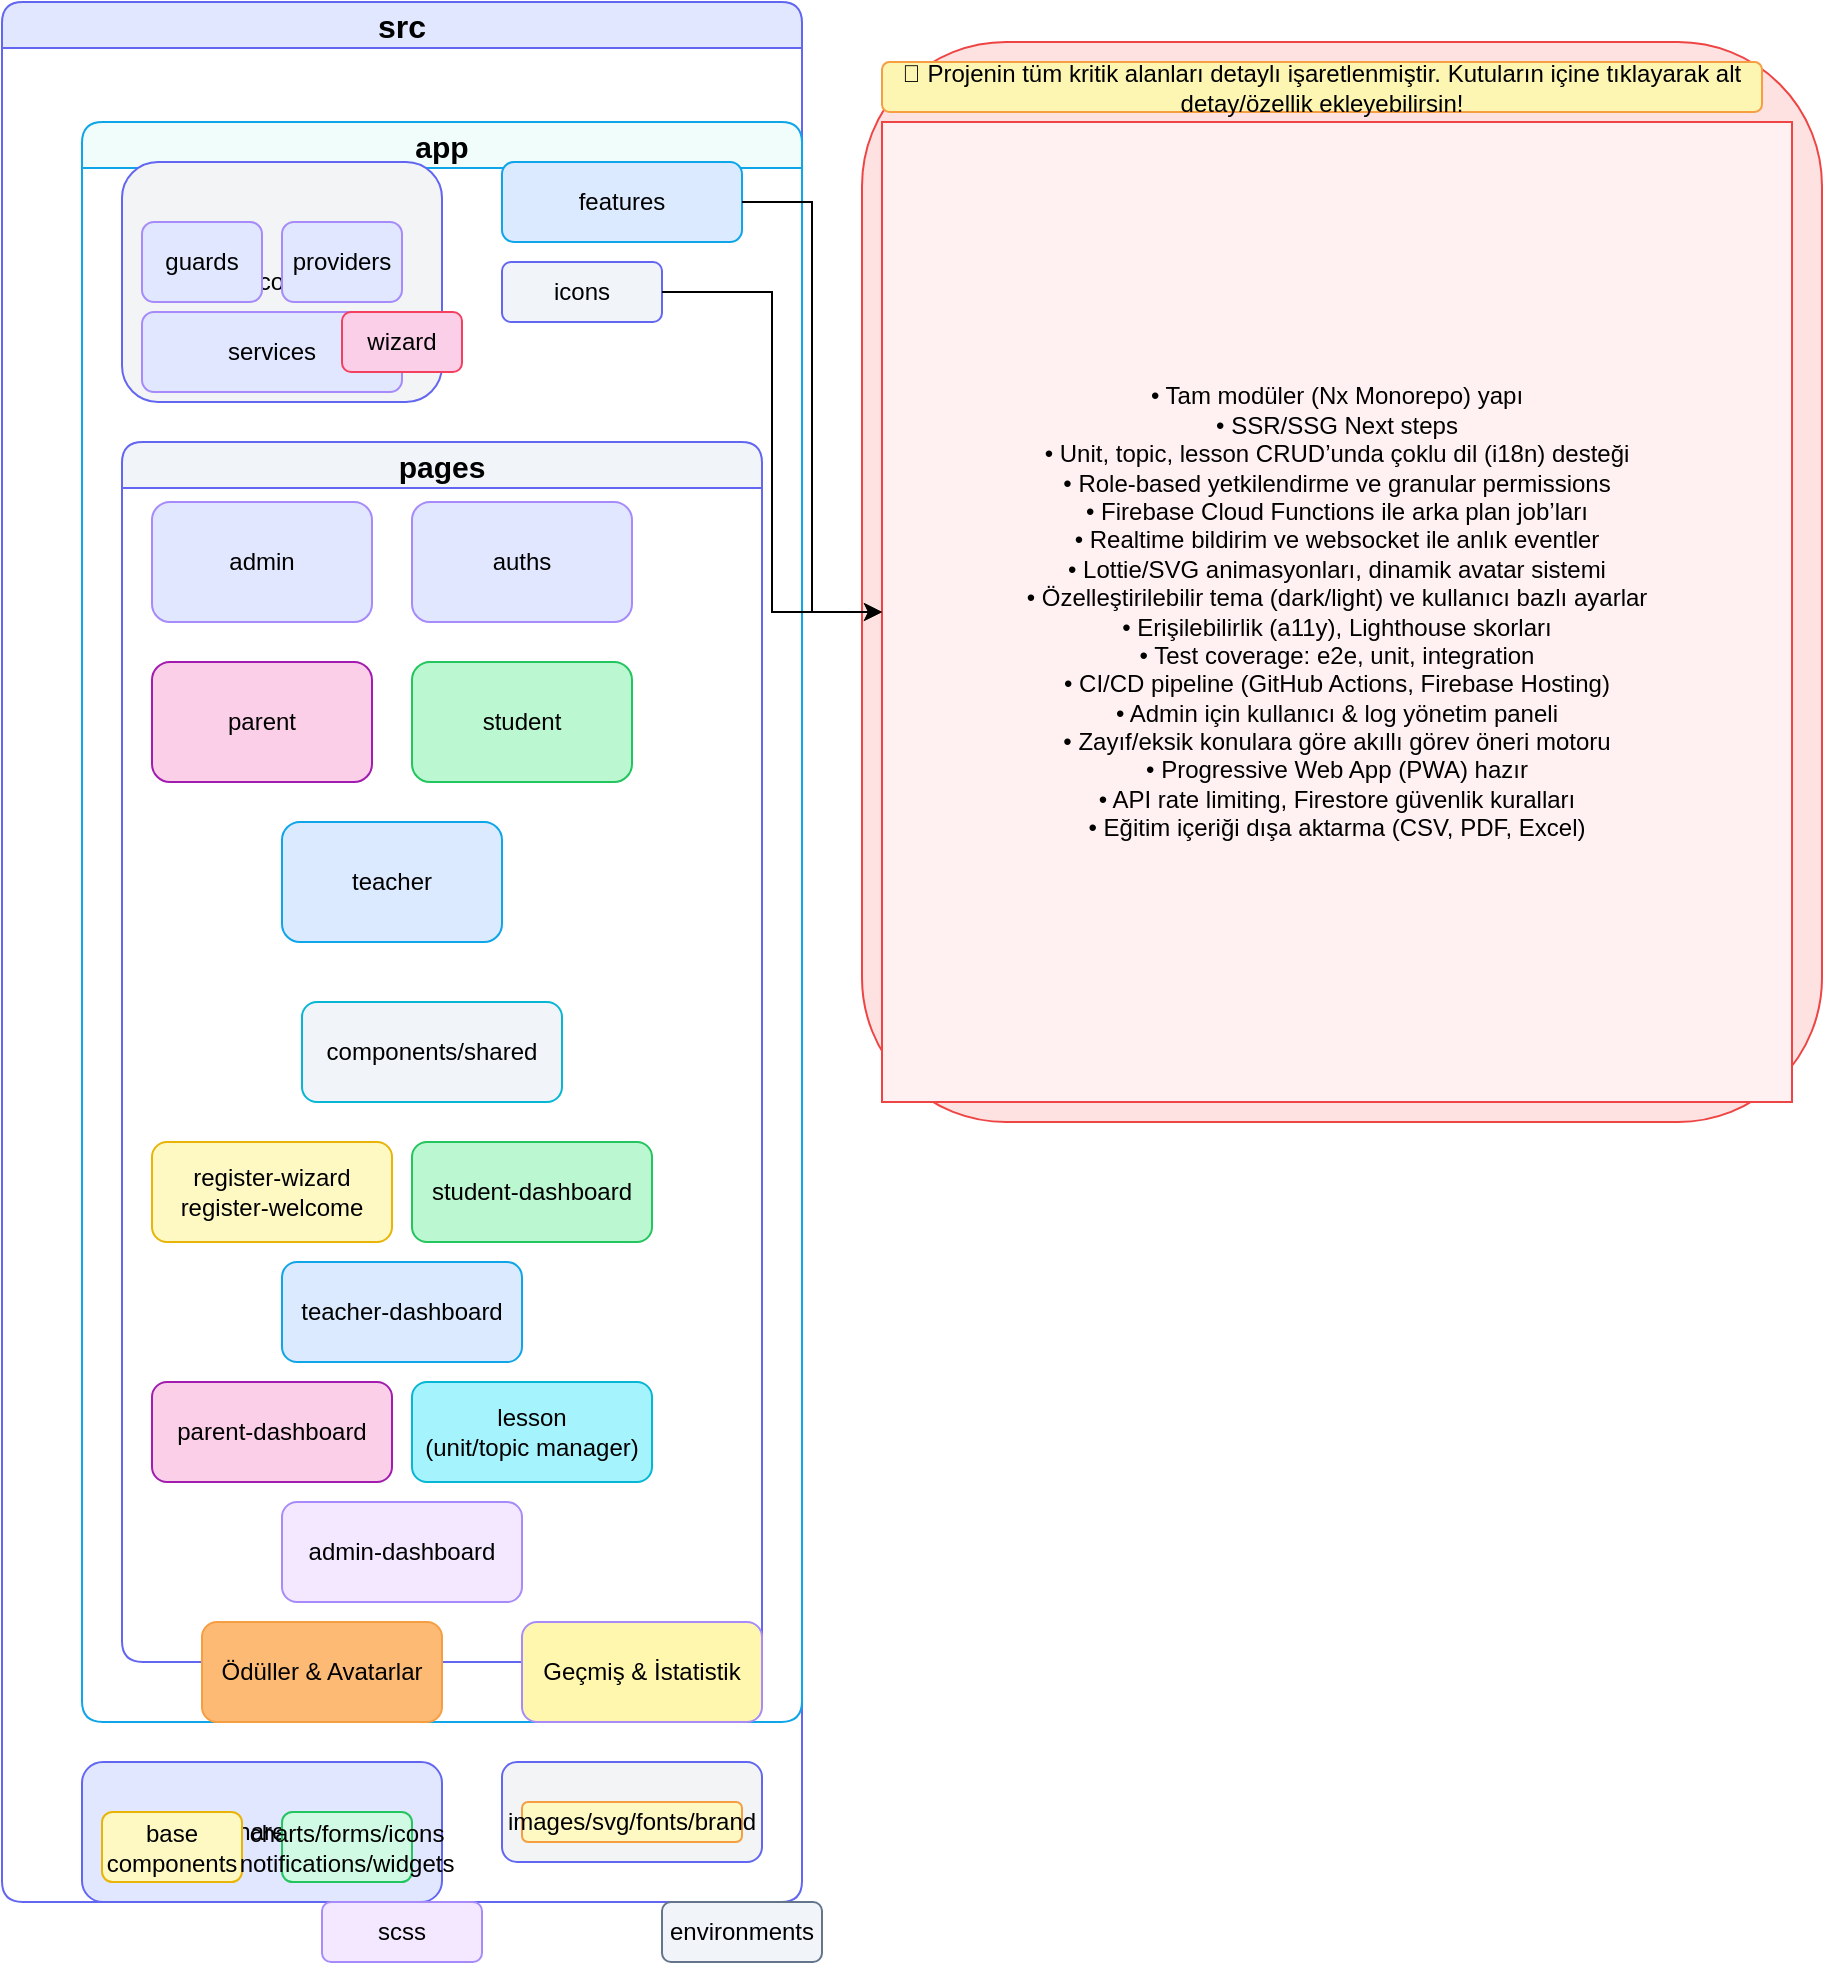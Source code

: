 <mxfile version="28.0.7">
  <diagram id="okirem-pro" name="Okirem Kapsamlı Yol Haritası">
    <mxGraphModel dx="1418" dy="752" grid="1" gridSize="10" guides="1" tooltips="1" connect="1" arrows="1" fold="1" page="1" pageScale="1" pageWidth="1800" pageHeight="1600" math="0" shadow="0">
      <root>
        <mxCell id="0" />
        <mxCell id="1" parent="0" />
        <mxCell id="100" value="src" style="swimlane;rounded=1;whiteSpace=wrap;html=1;fillColor=#e0e7ff;strokeColor=#6366f1;fontSize=16;fontStyle=1;" parent="1" vertex="1">
          <mxGeometry x="30" y="20" width="400" height="950" as="geometry" />
        </mxCell>
        <mxCell id="200" value="app" style="swimlane;rounded=1;whiteSpace=wrap;html=1;fillColor=#f0fdfa;strokeColor=#0ea5e9;fontSize=15;fontStyle=1;" parent="100" vertex="1">
          <mxGeometry x="40" y="60" width="360" height="800" as="geometry" />
        </mxCell>
        <mxCell id="210" value="core" style="rounded=1;whiteSpace=wrap;html=1;fillColor=#f3f4f6;strokeColor=#6366f1;" parent="200" vertex="1">
          <mxGeometry x="20" y="20" width="160" height="120" as="geometry" />
        </mxCell>
        <mxCell id="211" value="guards" style="rounded=1;whiteSpace=wrap;html=1;fillColor=#e0e7ff;strokeColor=#a78bfa;" parent="210" vertex="1">
          <mxGeometry x="10" y="30" width="60" height="40" as="geometry" />
        </mxCell>
        <mxCell id="212" value="providers" style="rounded=1;whiteSpace=wrap;html=1;fillColor=#e0e7ff;strokeColor=#a78bfa;" parent="210" vertex="1">
          <mxGeometry x="80" y="30" width="60" height="40" as="geometry" />
        </mxCell>
        <mxCell id="213" value="services" style="rounded=1;whiteSpace=wrap;html=1;fillColor=#e0e7ff;strokeColor=#a78bfa;" parent="210" vertex="1">
          <mxGeometry x="10" y="75" width="130" height="40" as="geometry" />
        </mxCell>
        <mxCell id="214" value="wizard" style="rounded=1;whiteSpace=wrap;html=1;fillColor=#fbcfe8;strokeColor=#f43f5e;" parent="210" vertex="1">
          <mxGeometry x="110" y="75" width="60" height="30" as="geometry" />
        </mxCell>
        <mxCell id="220" value="features" style="rounded=1;whiteSpace=wrap;html=1;fillColor=#dbeafe;strokeColor=#0ea5e9;" parent="200" vertex="1">
          <mxGeometry x="210" y="20" width="120" height="40" as="geometry" />
        </mxCell>
        <mxCell id="221" value="icons" style="rounded=1;whiteSpace=wrap;html=1;fillColor=#f1f5f9;strokeColor=#6366f1;" parent="200" vertex="1">
          <mxGeometry x="210" y="70" width="80" height="30" as="geometry" />
        </mxCell>
        <mxCell id="230" value="pages" style="swimlane;rounded=1;whiteSpace=wrap;html=1;fillColor=#f1f5f9;strokeColor=#6366f1;fontSize=15;" parent="200" vertex="1">
          <mxGeometry x="20" y="160" width="320" height="610" as="geometry" />
        </mxCell>
        <mxCell id="231" value="admin" style="rounded=1;whiteSpace=wrap;html=1;fillColor=#e0e7ff;strokeColor=#a78bfa;" parent="230" vertex="1">
          <mxGeometry x="15" y="30" width="110" height="60" as="geometry" />
        </mxCell>
        <mxCell id="232" value="auths" style="rounded=1;whiteSpace=wrap;html=1;fillColor=#e0e7ff;strokeColor=#a78bfa;" parent="230" vertex="1">
          <mxGeometry x="145" y="30" width="110" height="60" as="geometry" />
        </mxCell>
        <mxCell id="233" value="parent" style="rounded=1;whiteSpace=wrap;html=1;fillColor=#fbcfe8;strokeColor=#a21caf;" parent="230" vertex="1">
          <mxGeometry x="15" y="110" width="110" height="60" as="geometry" />
        </mxCell>
        <mxCell id="234" value="student" style="rounded=1;whiteSpace=wrap;html=1;fillColor=#bbf7d0;strokeColor=#22c55e;" parent="230" vertex="1">
          <mxGeometry x="145" y="110" width="110" height="60" as="geometry" />
        </mxCell>
        <mxCell id="235" value="teacher" style="rounded=1;whiteSpace=wrap;html=1;fillColor=#dbeafe;strokeColor=#0ea5e9;" parent="230" vertex="1">
          <mxGeometry x="80" y="190" width="110" height="60" as="geometry" />
        </mxCell>
        <mxCell id="240" value="components/shared" style="rounded=1;whiteSpace=wrap;html=1;fillColor=#f1f5f9;strokeColor=#06b6d4;" parent="230" vertex="1">
          <mxGeometry x="90" y="280" width="130" height="50" as="geometry" />
        </mxCell>
        <mxCell id="250" value="register-wizard&#xa;register-welcome" style="rounded=1;whiteSpace=wrap;html=1;fillColor=#fef9c3;strokeColor=#eab308;" parent="230" vertex="1">
          <mxGeometry x="15" y="350" width="120" height="50" as="geometry" />
        </mxCell>
        <mxCell id="251" value="student-dashboard" style="rounded=1;whiteSpace=wrap;html=1;fillColor=#bbf7d0;strokeColor=#22c55e;" parent="230" vertex="1">
          <mxGeometry x="145" y="350" width="120" height="50" as="geometry" />
        </mxCell>
        <mxCell id="252" value="teacher-dashboard" style="rounded=1;whiteSpace=wrap;html=1;fillColor=#dbeafe;strokeColor=#0ea5e9;" parent="230" vertex="1">
          <mxGeometry x="80" y="410" width="120" height="50" as="geometry" />
        </mxCell>
        <mxCell id="253" value="parent-dashboard" style="rounded=1;whiteSpace=wrap;html=1;fillColor=#fbcfe8;strokeColor=#a21caf;" parent="230" vertex="1">
          <mxGeometry x="15" y="470" width="120" height="50" as="geometry" />
        </mxCell>
        <mxCell id="254" value="lesson&#xa;(unit/topic manager)" style="rounded=1;whiteSpace=wrap;html=1;fillColor=#a5f3fc;strokeColor=#06b6d4;" parent="230" vertex="1">
          <mxGeometry x="145" y="470" width="120" height="50" as="geometry" />
        </mxCell>
        <mxCell id="255" value="admin-dashboard" style="rounded=1;whiteSpace=wrap;html=1;fillColor=#f3e8ff;strokeColor=#a78bfa;" parent="230" vertex="1">
          <mxGeometry x="80" y="530" width="120" height="50" as="geometry" />
        </mxCell>
        <mxCell id="256" value="Geçmiş &amp; İstatistik" style="rounded=1;whiteSpace=wrap;html=1;fillColor=#fff7ae;strokeColor=#a78bfa;" parent="230" vertex="1">
          <mxGeometry x="200" y="590" width="120" height="50" as="geometry" />
        </mxCell>
        <mxCell id="257" value="Ödüller &amp; Avatarlar" style="rounded=1;whiteSpace=wrap;html=1;fillColor=#fdba74;strokeColor=#f59e42;" parent="230" vertex="1">
          <mxGeometry x="40" y="590" width="120" height="50" as="geometry" />
        </mxCell>
        <mxCell id="300" value="shared" style="rounded=1;whiteSpace=wrap;html=1;fillColor=#e0e7ff;strokeColor=#6366f1;" parent="100" vertex="1">
          <mxGeometry x="40" y="880" width="180" height="70" as="geometry" />
        </mxCell>
        <mxCell id="301" value="base&#xa;components" style="rounded=1;whiteSpace=wrap;html=1;fillColor=#fef9c3;strokeColor=#eab308;" parent="300" vertex="1">
          <mxGeometry x="10" y="25" width="70" height="35" as="geometry" />
        </mxCell>
        <mxCell id="302" value="charts/forms/icons&#xa;notifications/widgets" style="rounded=1;whiteSpace=wrap;html=1;fillColor=#d1fae5;strokeColor=#22c55e;" parent="300" vertex="1">
          <mxGeometry x="100" y="25" width="65" height="35" as="geometry" />
        </mxCell>
        <mxCell id="400" value="assets" style="rounded=1;whiteSpace=wrap;html=1;fillColor=#f3f4f6;strokeColor=#6366f1;" parent="100" vertex="1">
          <mxGeometry x="250" y="880" width="130" height="50" as="geometry" />
        </mxCell>
        <mxCell id="401" value="images/svg/fonts/brand" style="rounded=1;whiteSpace=wrap;html=1;fillColor=#fef9c3;strokeColor=#f59e42;" parent="400" vertex="1">
          <mxGeometry x="10" y="20" width="110" height="20" as="geometry" />
        </mxCell>
        <mxCell id="500" value="environments" style="rounded=1;whiteSpace=wrap;html=1;fillColor=#f1f5f9;strokeColor=#64748b;" parent="100" vertex="1">
          <mxGeometry x="330" y="950" width="80" height="30" as="geometry" />
        </mxCell>
        <mxCell id="600" value="scss" style="rounded=1;whiteSpace=wrap;html=1;fillColor=#f3e8ff;strokeColor=#a78bfa;" parent="100" vertex="1">
          <mxGeometry x="160" y="950" width="80" height="30" as="geometry" />
        </mxCell>
        <mxCell id="1000" value="🔭 Devamında Yapılacaklar / Future Work" style="rounded=1;whiteSpace=wrap;html=1;fillColor=#fee2e2;strokeColor=#ef4444;fontStyle=1;" parent="1" vertex="1">
          <mxGeometry x="460" y="40" width="480" height="540" as="geometry" />
        </mxCell>
        <mxCell id="1001" value="• Tam modüler (Nx Monorepo) yapı&#xa;• SSR/SSG Next steps&#xa;• Unit, topic, lesson CRUD’unda çoklu dil (i18n) desteği&#xa;• Role-based yetkilendirme ve granular permissions&#xa;• Firebase Cloud Functions ile arka plan job’ları&#xa;• Realtime bildirim ve websocket ile anlık eventler&#xa;• Lottie/SVG animasyonları, dinamik avatar sistemi&#xa;• Özelleştirilebilir tema (dark/light) ve kullanıcı bazlı ayarlar&#xa;• Erişilebilirlik (a11y), Lighthouse skorları&#xa;• Test coverage: e2e, unit, integration&#xa;• CI/CD pipeline (GitHub Actions, Firebase Hosting)&#xa;• Admin için kullanıcı &amp; log yönetim paneli&#xa;• Zayıf/eksik konulara göre akıllı görev öneri motoru&#xa;• Progressive Web App (PWA) hazır&#xa;• API rate limiting, Firestore güvenlik kuralları&#xa;• Eğitim içeriği dışa aktarma (CSV, PDF, Excel)" style="rounded=0;whiteSpace=wrap;html=1;fillColor=#fff1f2;strokeColor=#ef4444;" parent="1000" vertex="1">
          <mxGeometry x="10" y="40" width="455" height="490" as="geometry" />
        </mxCell>
        <mxCell id="1002" value="🎯 Projenin tüm kritik alanları detaylı işaretlenmiştir. Kutuların içine tıklayarak alt detay/özellik ekleyebilirsin!" style="rounded=1;whiteSpace=wrap;html=1;fillColor=#fdf6b2;strokeColor=#f59e42;" parent="1000" vertex="1">
          <mxGeometry x="10" y="10" width="440" height="25" as="geometry" />
        </mxCell>
        <mxCell id="n8ma8ZrflDdcTT20MiTK-1002" value="" style="edgeStyle=orthogonalEdgeStyle;rounded=0;orthogonalLoop=1;jettySize=auto;html=1;" edge="1" parent="1" source="220" target="1001">
          <mxGeometry relative="1" as="geometry" />
        </mxCell>
        <mxCell id="n8ma8ZrflDdcTT20MiTK-1003" value="" style="edgeStyle=orthogonalEdgeStyle;rounded=0;orthogonalLoop=1;jettySize=auto;html=1;" edge="1" parent="1" source="221" target="1001">
          <mxGeometry relative="1" as="geometry" />
        </mxCell>
      </root>
    </mxGraphModel>
  </diagram>
</mxfile>
